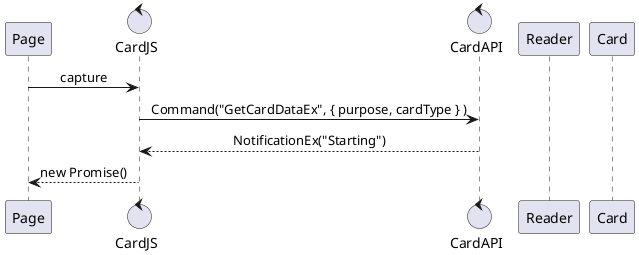 @startuml
!pragma teoz true
skinparam SequenceMessageAlign center

participant Page
control CardJS
control CardAPI
participant Reader
participant Card

Page -> CardJS : capture
CardJS -> CardAPI : Command("GetCardDataEx", { purpose, cardType } )
CardJS <-- CardAPI : NotificationEx("Starting")
Page <-- CardJS : new Promise()

@enduml
